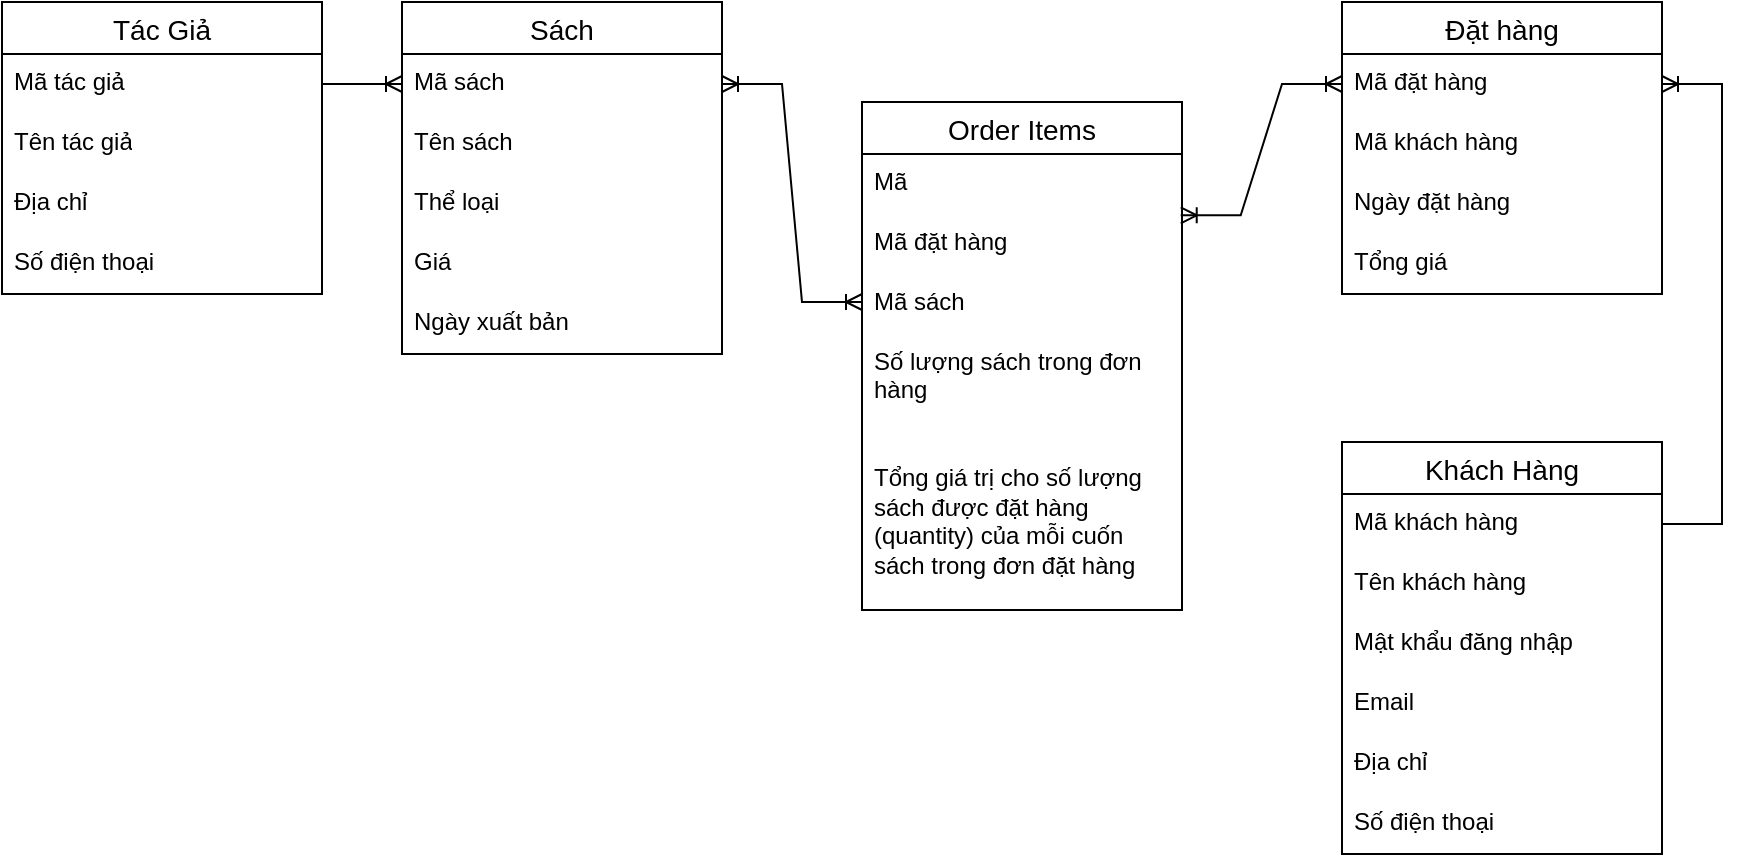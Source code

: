<mxfile version="22.1.0" type="github">
  <diagram name="Trang-1" id="mAK-x3UTC8CtmsS82X7f">
    <mxGraphModel dx="1034" dy="456" grid="1" gridSize="10" guides="1" tooltips="1" connect="1" arrows="1" fold="1" page="1" pageScale="1" pageWidth="827" pageHeight="1169" math="0" shadow="0">
      <root>
        <mxCell id="0" />
        <mxCell id="1" parent="0" />
        <mxCell id="Gyb0LwMDFUzP4kTLSVAU-1" value="Tác Giả" style="swimlane;fontStyle=0;childLayout=stackLayout;horizontal=1;startSize=26;horizontalStack=0;resizeParent=1;resizeParentMax=0;resizeLast=0;collapsible=1;marginBottom=0;align=center;fontSize=14;" vertex="1" parent="1">
          <mxGeometry y="110" width="160" height="146" as="geometry" />
        </mxCell>
        <mxCell id="Gyb0LwMDFUzP4kTLSVAU-2" value="Mã tác giả&lt;span style=&quot;white-space: pre;&quot;&gt;&#x9;&lt;/span&gt;&lt;br&gt;&lt;br&gt;" style="text;strokeColor=none;fillColor=none;spacingLeft=4;spacingRight=4;overflow=hidden;rotatable=0;points=[[0,0.5],[1,0.5]];portConstraint=eastwest;fontSize=12;whiteSpace=wrap;html=1;" vertex="1" parent="Gyb0LwMDFUzP4kTLSVAU-1">
          <mxGeometry y="26" width="160" height="30" as="geometry" />
        </mxCell>
        <mxCell id="Gyb0LwMDFUzP4kTLSVAU-3" value="Tên tác giả" style="text;strokeColor=none;fillColor=none;spacingLeft=4;spacingRight=4;overflow=hidden;rotatable=0;points=[[0,0.5],[1,0.5]];portConstraint=eastwest;fontSize=12;whiteSpace=wrap;html=1;" vertex="1" parent="Gyb0LwMDFUzP4kTLSVAU-1">
          <mxGeometry y="56" width="160" height="30" as="geometry" />
        </mxCell>
        <mxCell id="Gyb0LwMDFUzP4kTLSVAU-4" value="Địa chỉ" style="text;strokeColor=none;fillColor=none;spacingLeft=4;spacingRight=4;overflow=hidden;rotatable=0;points=[[0,0.5],[1,0.5]];portConstraint=eastwest;fontSize=12;whiteSpace=wrap;html=1;" vertex="1" parent="Gyb0LwMDFUzP4kTLSVAU-1">
          <mxGeometry y="86" width="160" height="30" as="geometry" />
        </mxCell>
        <mxCell id="Gyb0LwMDFUzP4kTLSVAU-5" value="Số điện thoại" style="text;strokeColor=none;fillColor=none;spacingLeft=4;spacingRight=4;overflow=hidden;rotatable=0;points=[[0,0.5],[1,0.5]];portConstraint=eastwest;fontSize=12;whiteSpace=wrap;html=1;" vertex="1" parent="Gyb0LwMDFUzP4kTLSVAU-1">
          <mxGeometry y="116" width="160" height="30" as="geometry" />
        </mxCell>
        <mxCell id="Gyb0LwMDFUzP4kTLSVAU-6" value="Sách" style="swimlane;fontStyle=0;childLayout=stackLayout;horizontal=1;startSize=26;horizontalStack=0;resizeParent=1;resizeParentMax=0;resizeLast=0;collapsible=1;marginBottom=0;align=center;fontSize=14;" vertex="1" parent="1">
          <mxGeometry x="200" y="110" width="160" height="176" as="geometry" />
        </mxCell>
        <mxCell id="Gyb0LwMDFUzP4kTLSVAU-7" value="Mã sách&lt;br&gt;" style="text;strokeColor=none;fillColor=none;spacingLeft=4;spacingRight=4;overflow=hidden;rotatable=0;points=[[0,0.5],[1,0.5]];portConstraint=eastwest;fontSize=12;whiteSpace=wrap;html=1;" vertex="1" parent="Gyb0LwMDFUzP4kTLSVAU-6">
          <mxGeometry y="26" width="160" height="30" as="geometry" />
        </mxCell>
        <mxCell id="Gyb0LwMDFUzP4kTLSVAU-8" value="Tên sách" style="text;strokeColor=none;fillColor=none;spacingLeft=4;spacingRight=4;overflow=hidden;rotatable=0;points=[[0,0.5],[1,0.5]];portConstraint=eastwest;fontSize=12;whiteSpace=wrap;html=1;" vertex="1" parent="Gyb0LwMDFUzP4kTLSVAU-6">
          <mxGeometry y="56" width="160" height="30" as="geometry" />
        </mxCell>
        <mxCell id="Gyb0LwMDFUzP4kTLSVAU-9" value="Thể loại" style="text;strokeColor=none;fillColor=none;spacingLeft=4;spacingRight=4;overflow=hidden;rotatable=0;points=[[0,0.5],[1,0.5]];portConstraint=eastwest;fontSize=12;whiteSpace=wrap;html=1;" vertex="1" parent="Gyb0LwMDFUzP4kTLSVAU-6">
          <mxGeometry y="86" width="160" height="30" as="geometry" />
        </mxCell>
        <mxCell id="Gyb0LwMDFUzP4kTLSVAU-10" value="Giá" style="text;strokeColor=none;fillColor=none;spacingLeft=4;spacingRight=4;overflow=hidden;rotatable=0;points=[[0,0.5],[1,0.5]];portConstraint=eastwest;fontSize=12;whiteSpace=wrap;html=1;" vertex="1" parent="Gyb0LwMDFUzP4kTLSVAU-6">
          <mxGeometry y="116" width="160" height="30" as="geometry" />
        </mxCell>
        <mxCell id="Gyb0LwMDFUzP4kTLSVAU-11" value="Ngày xuất bản" style="text;strokeColor=none;fillColor=none;spacingLeft=4;spacingRight=4;overflow=hidden;rotatable=0;points=[[0,0.5],[1,0.5]];portConstraint=eastwest;fontSize=12;whiteSpace=wrap;html=1;" vertex="1" parent="Gyb0LwMDFUzP4kTLSVAU-6">
          <mxGeometry y="146" width="160" height="30" as="geometry" />
        </mxCell>
        <mxCell id="Gyb0LwMDFUzP4kTLSVAU-25" value="Khách Hàng" style="swimlane;fontStyle=0;childLayout=stackLayout;horizontal=1;startSize=26;horizontalStack=0;resizeParent=1;resizeParentMax=0;resizeLast=0;collapsible=1;marginBottom=0;align=center;fontSize=14;" vertex="1" parent="1">
          <mxGeometry x="670" y="330" width="160" height="206" as="geometry" />
        </mxCell>
        <mxCell id="Gyb0LwMDFUzP4kTLSVAU-26" value="Mã khách hàng" style="text;strokeColor=none;fillColor=none;spacingLeft=4;spacingRight=4;overflow=hidden;rotatable=0;points=[[0,0.5],[1,0.5]];portConstraint=eastwest;fontSize=12;whiteSpace=wrap;html=1;" vertex="1" parent="Gyb0LwMDFUzP4kTLSVAU-25">
          <mxGeometry y="26" width="160" height="30" as="geometry" />
        </mxCell>
        <mxCell id="Gyb0LwMDFUzP4kTLSVAU-27" value="Tên khách hàng" style="text;strokeColor=none;fillColor=none;spacingLeft=4;spacingRight=4;overflow=hidden;rotatable=0;points=[[0,0.5],[1,0.5]];portConstraint=eastwest;fontSize=12;whiteSpace=wrap;html=1;" vertex="1" parent="Gyb0LwMDFUzP4kTLSVAU-25">
          <mxGeometry y="56" width="160" height="30" as="geometry" />
        </mxCell>
        <mxCell id="Gyb0LwMDFUzP4kTLSVAU-28" value="Mật khẩu đăng nhập" style="text;strokeColor=none;fillColor=none;spacingLeft=4;spacingRight=4;overflow=hidden;rotatable=0;points=[[0,0.5],[1,0.5]];portConstraint=eastwest;fontSize=12;whiteSpace=wrap;html=1;" vertex="1" parent="Gyb0LwMDFUzP4kTLSVAU-25">
          <mxGeometry y="86" width="160" height="30" as="geometry" />
        </mxCell>
        <mxCell id="Gyb0LwMDFUzP4kTLSVAU-29" value="Email" style="text;strokeColor=none;fillColor=none;spacingLeft=4;spacingRight=4;overflow=hidden;rotatable=0;points=[[0,0.5],[1,0.5]];portConstraint=eastwest;fontSize=12;whiteSpace=wrap;html=1;" vertex="1" parent="Gyb0LwMDFUzP4kTLSVAU-25">
          <mxGeometry y="116" width="160" height="30" as="geometry" />
        </mxCell>
        <mxCell id="Gyb0LwMDFUzP4kTLSVAU-30" value="Địa chỉ" style="text;strokeColor=none;fillColor=none;spacingLeft=4;spacingRight=4;overflow=hidden;rotatable=0;points=[[0,0.5],[1,0.5]];portConstraint=eastwest;fontSize=12;whiteSpace=wrap;html=1;" vertex="1" parent="Gyb0LwMDFUzP4kTLSVAU-25">
          <mxGeometry y="146" width="160" height="30" as="geometry" />
        </mxCell>
        <mxCell id="Gyb0LwMDFUzP4kTLSVAU-31" value="Số điện thoại" style="text;strokeColor=none;fillColor=none;spacingLeft=4;spacingRight=4;overflow=hidden;rotatable=0;points=[[0,0.5],[1,0.5]];portConstraint=eastwest;fontSize=12;whiteSpace=wrap;html=1;" vertex="1" parent="Gyb0LwMDFUzP4kTLSVAU-25">
          <mxGeometry y="176" width="160" height="30" as="geometry" />
        </mxCell>
        <mxCell id="Gyb0LwMDFUzP4kTLSVAU-36" value="Đặt hàng" style="swimlane;fontStyle=0;childLayout=stackLayout;horizontal=1;startSize=26;horizontalStack=0;resizeParent=1;resizeParentMax=0;resizeLast=0;collapsible=1;marginBottom=0;align=center;fontSize=14;" vertex="1" parent="1">
          <mxGeometry x="670" y="110" width="160" height="146" as="geometry" />
        </mxCell>
        <mxCell id="Gyb0LwMDFUzP4kTLSVAU-37" value="Mã đặt hàng" style="text;strokeColor=none;fillColor=none;spacingLeft=4;spacingRight=4;overflow=hidden;rotatable=0;points=[[0,0.5],[1,0.5]];portConstraint=eastwest;fontSize=12;whiteSpace=wrap;html=1;" vertex="1" parent="Gyb0LwMDFUzP4kTLSVAU-36">
          <mxGeometry y="26" width="160" height="30" as="geometry" />
        </mxCell>
        <mxCell id="Gyb0LwMDFUzP4kTLSVAU-38" value="Mã khách hàng" style="text;strokeColor=none;fillColor=none;spacingLeft=4;spacingRight=4;overflow=hidden;rotatable=0;points=[[0,0.5],[1,0.5]];portConstraint=eastwest;fontSize=12;whiteSpace=wrap;html=1;" vertex="1" parent="Gyb0LwMDFUzP4kTLSVAU-36">
          <mxGeometry y="56" width="160" height="30" as="geometry" />
        </mxCell>
        <mxCell id="Gyb0LwMDFUzP4kTLSVAU-39" value="Ngày đặt hàng" style="text;strokeColor=none;fillColor=none;spacingLeft=4;spacingRight=4;overflow=hidden;rotatable=0;points=[[0,0.5],[1,0.5]];portConstraint=eastwest;fontSize=12;whiteSpace=wrap;html=1;" vertex="1" parent="Gyb0LwMDFUzP4kTLSVAU-36">
          <mxGeometry y="86" width="160" height="30" as="geometry" />
        </mxCell>
        <mxCell id="Gyb0LwMDFUzP4kTLSVAU-40" value="Tổng giá" style="text;strokeColor=none;fillColor=none;spacingLeft=4;spacingRight=4;overflow=hidden;rotatable=0;points=[[0,0.5],[1,0.5]];portConstraint=eastwest;fontSize=12;whiteSpace=wrap;html=1;" vertex="1" parent="Gyb0LwMDFUzP4kTLSVAU-36">
          <mxGeometry y="116" width="160" height="30" as="geometry" />
        </mxCell>
        <mxCell id="Gyb0LwMDFUzP4kTLSVAU-41" value="" style="edgeStyle=entityRelationEdgeStyle;fontSize=12;html=1;endArrow=ERoneToMany;rounded=0;entryX=0;entryY=0.5;entryDx=0;entryDy=0;" edge="1" parent="1" source="Gyb0LwMDFUzP4kTLSVAU-2" target="Gyb0LwMDFUzP4kTLSVAU-7">
          <mxGeometry width="100" height="100" relative="1" as="geometry">
            <mxPoint x="370" y="300" as="sourcePoint" />
            <mxPoint x="470" y="200" as="targetPoint" />
          </mxGeometry>
        </mxCell>
        <mxCell id="Gyb0LwMDFUzP4kTLSVAU-43" value="" style="edgeStyle=entityRelationEdgeStyle;fontSize=12;html=1;endArrow=ERoneToMany;rounded=0;exitX=1;exitY=0.5;exitDx=0;exitDy=0;entryX=1;entryY=0.5;entryDx=0;entryDy=0;" edge="1" parent="1" source="Gyb0LwMDFUzP4kTLSVAU-26" target="Gyb0LwMDFUzP4kTLSVAU-37">
          <mxGeometry width="100" height="100" relative="1" as="geometry">
            <mxPoint x="370" y="300" as="sourcePoint" />
            <mxPoint x="790" y="230" as="targetPoint" />
          </mxGeometry>
        </mxCell>
        <mxCell id="Gyb0LwMDFUzP4kTLSVAU-44" value="Order Items" style="swimlane;fontStyle=0;childLayout=stackLayout;horizontal=1;startSize=26;horizontalStack=0;resizeParent=1;resizeParentMax=0;resizeLast=0;collapsible=1;marginBottom=0;align=center;fontSize=14;" vertex="1" parent="1">
          <mxGeometry x="430" y="160" width="160" height="254" as="geometry" />
        </mxCell>
        <mxCell id="Gyb0LwMDFUzP4kTLSVAU-45" value="Mã" style="text;strokeColor=none;fillColor=none;spacingLeft=4;spacingRight=4;overflow=hidden;rotatable=0;points=[[0,0.5],[1,0.5]];portConstraint=eastwest;fontSize=12;whiteSpace=wrap;html=1;" vertex="1" parent="Gyb0LwMDFUzP4kTLSVAU-44">
          <mxGeometry y="26" width="160" height="30" as="geometry" />
        </mxCell>
        <mxCell id="Gyb0LwMDFUzP4kTLSVAU-46" value="Mã đặt hàng" style="text;strokeColor=none;fillColor=none;spacingLeft=4;spacingRight=4;overflow=hidden;rotatable=0;points=[[0,0.5],[1,0.5]];portConstraint=eastwest;fontSize=12;whiteSpace=wrap;html=1;" vertex="1" parent="Gyb0LwMDFUzP4kTLSVAU-44">
          <mxGeometry y="56" width="160" height="30" as="geometry" />
        </mxCell>
        <mxCell id="Gyb0LwMDFUzP4kTLSVAU-47" value="Mã sách" style="text;strokeColor=none;fillColor=none;spacingLeft=4;spacingRight=4;overflow=hidden;rotatable=0;points=[[0,0.5],[1,0.5]];portConstraint=eastwest;fontSize=12;whiteSpace=wrap;html=1;" vertex="1" parent="Gyb0LwMDFUzP4kTLSVAU-44">
          <mxGeometry y="86" width="160" height="30" as="geometry" />
        </mxCell>
        <mxCell id="Gyb0LwMDFUzP4kTLSVAU-48" value="Số lượng sách trong đơn hàng" style="text;strokeColor=none;fillColor=none;spacingLeft=4;spacingRight=4;overflow=hidden;rotatable=0;points=[[0,0.5],[1,0.5]];portConstraint=eastwest;fontSize=12;whiteSpace=wrap;html=1;" vertex="1" parent="Gyb0LwMDFUzP4kTLSVAU-44">
          <mxGeometry y="116" width="160" height="44" as="geometry" />
        </mxCell>
        <mxCell id="Gyb0LwMDFUzP4kTLSVAU-49" value="&#xa;Tổng giá trị cho số lượng sách được đặt hàng (quantity) của mỗi cuốn sách trong đơn đặt hàng&#xa;&#xa;" style="text;strokeColor=none;fillColor=none;spacingLeft=4;spacingRight=4;overflow=hidden;rotatable=0;points=[[0,0.5],[1,0.5]];portConstraint=eastwest;fontSize=12;whiteSpace=wrap;html=1;" vertex="1" parent="Gyb0LwMDFUzP4kTLSVAU-44">
          <mxGeometry y="160" width="160" height="94" as="geometry" />
        </mxCell>
        <mxCell id="Gyb0LwMDFUzP4kTLSVAU-50" value="" style="edgeStyle=entityRelationEdgeStyle;fontSize=12;html=1;endArrow=ERoneToMany;startArrow=ERoneToMany;rounded=0;exitX=1;exitY=0.5;exitDx=0;exitDy=0;" edge="1" parent="1" source="Gyb0LwMDFUzP4kTLSVAU-7">
          <mxGeometry width="100" height="100" relative="1" as="geometry">
            <mxPoint x="370" y="370" as="sourcePoint" />
            <mxPoint x="430" y="260" as="targetPoint" />
          </mxGeometry>
        </mxCell>
        <mxCell id="Gyb0LwMDFUzP4kTLSVAU-51" value="" style="edgeStyle=entityRelationEdgeStyle;fontSize=12;html=1;endArrow=ERoneToMany;startArrow=ERoneToMany;rounded=0;entryX=0;entryY=0.5;entryDx=0;entryDy=0;exitX=0.996;exitY=0.022;exitDx=0;exitDy=0;exitPerimeter=0;" edge="1" parent="1" source="Gyb0LwMDFUzP4kTLSVAU-46" target="Gyb0LwMDFUzP4kTLSVAU-37">
          <mxGeometry width="100" height="100" relative="1" as="geometry">
            <mxPoint x="370" y="370" as="sourcePoint" />
            <mxPoint x="470" y="270" as="targetPoint" />
          </mxGeometry>
        </mxCell>
      </root>
    </mxGraphModel>
  </diagram>
</mxfile>
